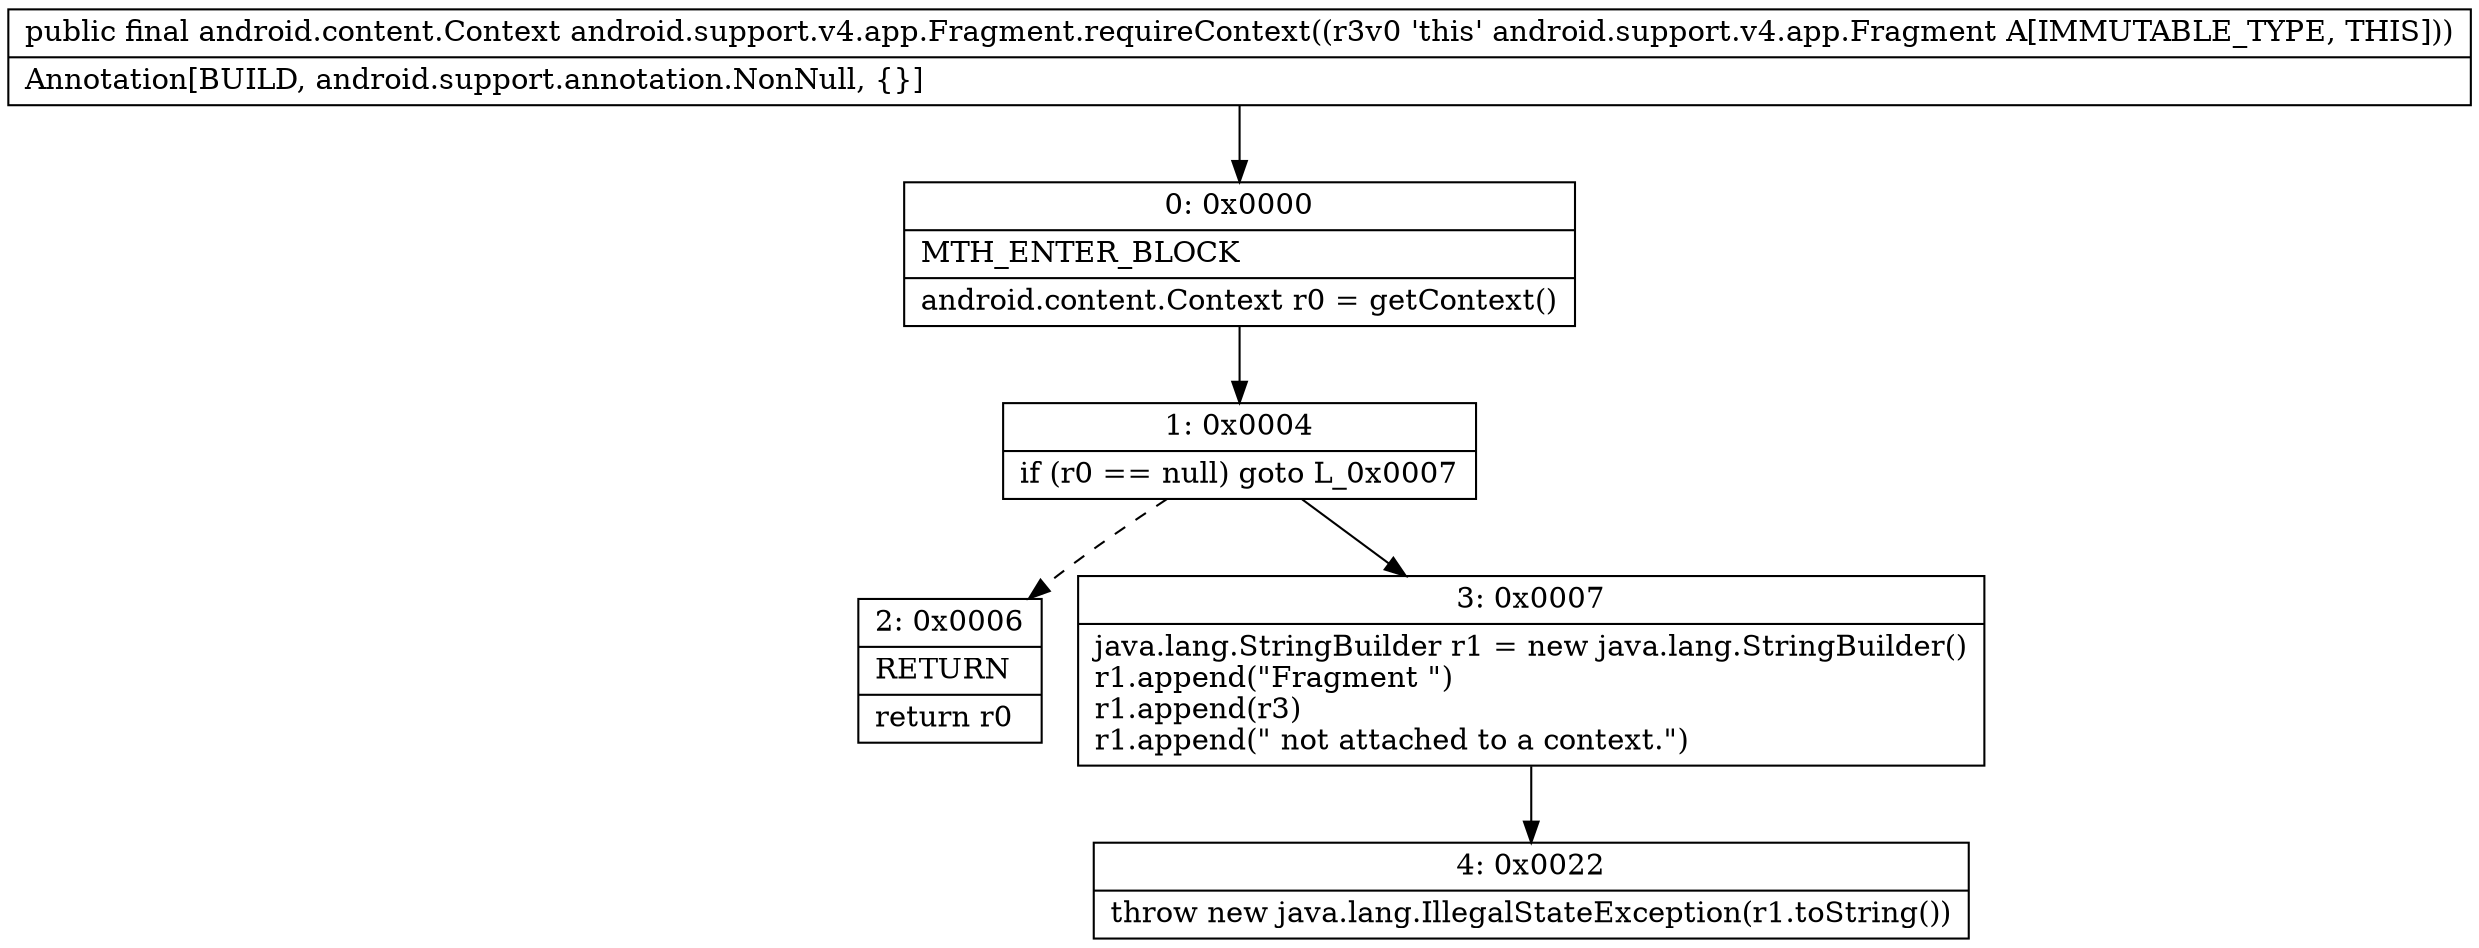 digraph "CFG forandroid.support.v4.app.Fragment.requireContext()Landroid\/content\/Context;" {
Node_0 [shape=record,label="{0\:\ 0x0000|MTH_ENTER_BLOCK\l|android.content.Context r0 = getContext()\l}"];
Node_1 [shape=record,label="{1\:\ 0x0004|if (r0 == null) goto L_0x0007\l}"];
Node_2 [shape=record,label="{2\:\ 0x0006|RETURN\l|return r0\l}"];
Node_3 [shape=record,label="{3\:\ 0x0007|java.lang.StringBuilder r1 = new java.lang.StringBuilder()\lr1.append(\"Fragment \")\lr1.append(r3)\lr1.append(\" not attached to a context.\")\l}"];
Node_4 [shape=record,label="{4\:\ 0x0022|throw new java.lang.IllegalStateException(r1.toString())\l}"];
MethodNode[shape=record,label="{public final android.content.Context android.support.v4.app.Fragment.requireContext((r3v0 'this' android.support.v4.app.Fragment A[IMMUTABLE_TYPE, THIS]))  | Annotation[BUILD, android.support.annotation.NonNull, \{\}]\l}"];
MethodNode -> Node_0;
Node_0 -> Node_1;
Node_1 -> Node_2[style=dashed];
Node_1 -> Node_3;
Node_3 -> Node_4;
}

